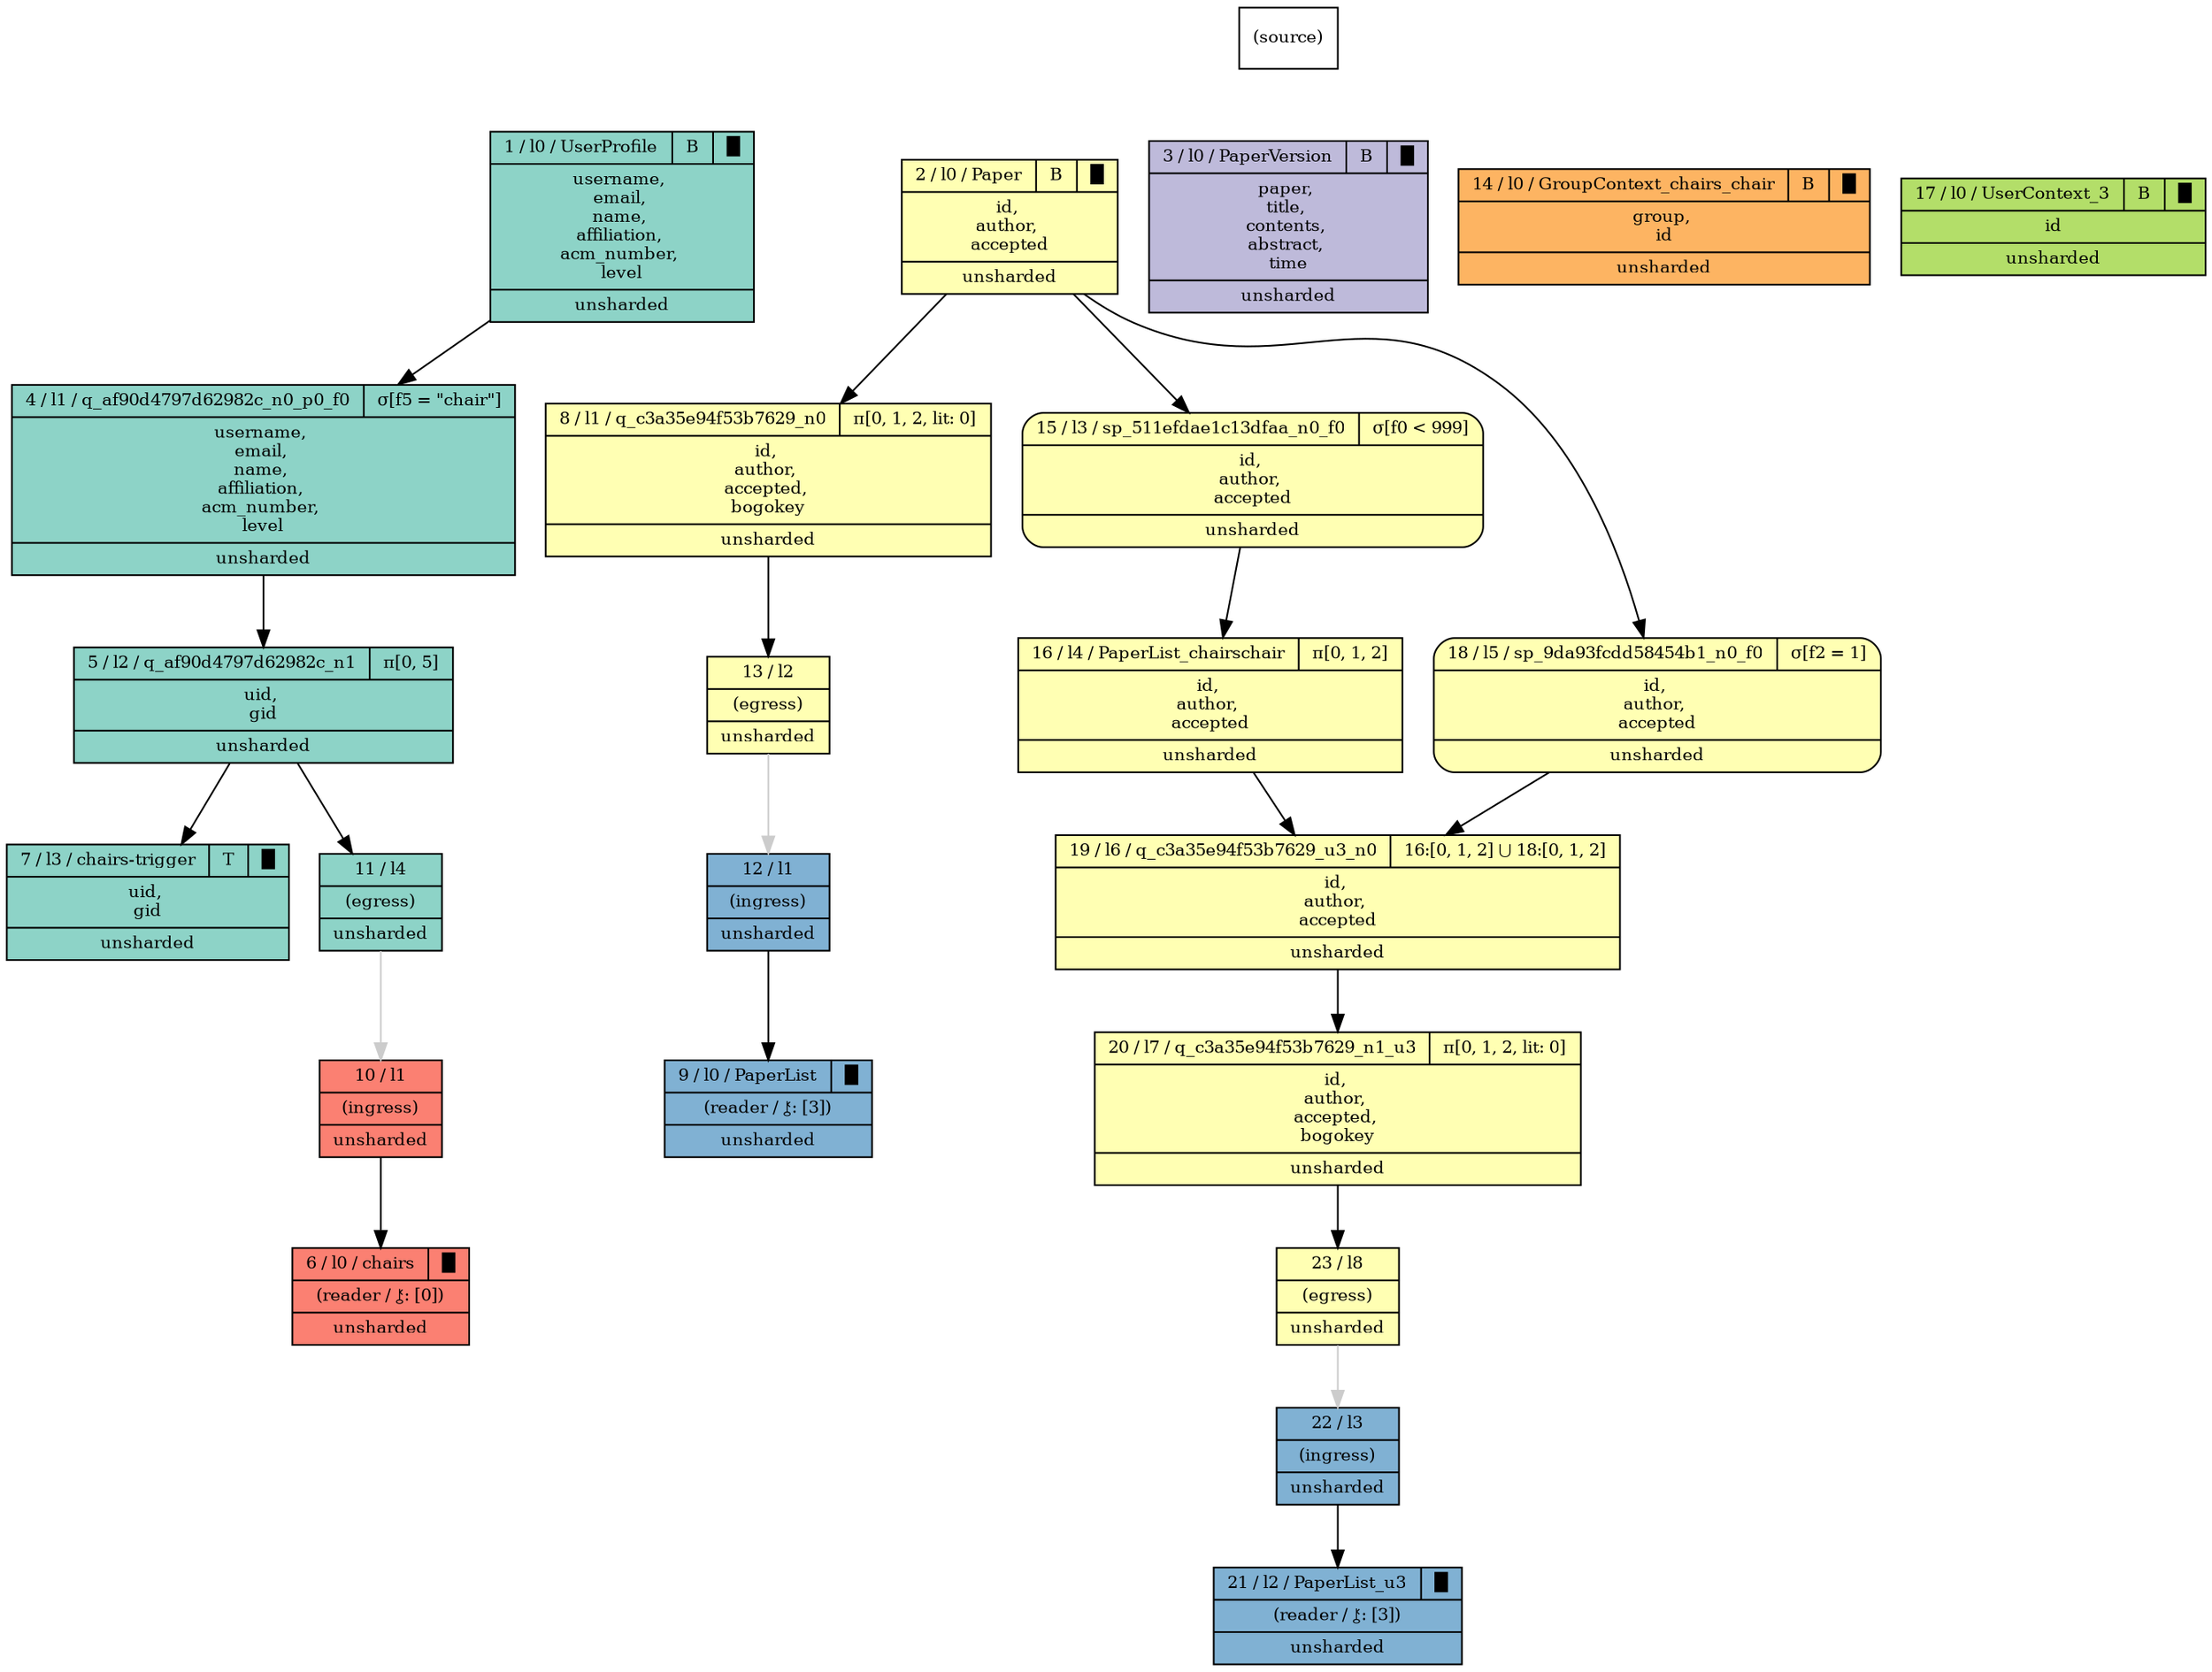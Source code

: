 digraph {{
    node [shape=record, fontsize=10]
    n0 [style="filled", fillcolor=white, label="(source)"]
    n1 [style="filled", fillcolor="/set312/1", label="{ { 1 / l0 / UserProfile | B | █ } | username, \nemail, \nname, \naffiliation, \nacm_number, \nlevel | unsharded }"]
    n2 [style="filled", fillcolor="/set312/2", label="{ { 2 / l0 / Paper | B | █ } | id, \nauthor, \naccepted | unsharded }"]
    n3 [style="filled", fillcolor="/set312/3", label="{ { 3 / l0 / PaperVersion | B | █ } | paper, \ntitle, \ncontents, \nabstract, \ntime | unsharded }"]
    n4 [style="filled", fillcolor="/set312/1", label="{{ 4 / l1 / q_af90d4797d62982c_n0_p0_f0 | σ[f5 = \"chair\"]  } | username, \nemail, \nname, \naffiliation, \nacm_number, \nlevel | unsharded }"]
    n5 [style="filled", fillcolor="/set312/1", label="{{ 5 / l2 / q_af90d4797d62982c_n1 | π[0, 5]  } | uid, \ngid | unsharded }"]
    n6 [style="filled", fillcolor="/set312/4", label="{ { 6 / l0 / chairs | █ } | (reader / ⚷: [0]) | unsharded }"]
    n7 [style="filled", fillcolor="/set312/1", label="{{ 7 / l3 / chairs-trigger | T | █ } | uid, \ngid | unsharded }"]
    n8 [style="filled", fillcolor="/set312/2", label="{{ 8 / l1 / q_c3a35e94f53b7629_n0 | π[0, 1, 2, lit: 0]  } | id, \nauthor, \naccepted, \nbogokey | unsharded }"]
    n9 [style="filled", fillcolor="/set312/5", label="{ { 9 / l0 / PaperList | █ } | (reader / ⚷: [3]) | unsharded }"]
    n10 [style="filled", fillcolor="/set312/4", label="{ { 10 / l1  } | (ingress) | unsharded }"]
    n11 [style="filled", fillcolor="/set312/1", label="{ 11 / l4 | (egress) | unsharded }"]
    n12 [style="filled", fillcolor="/set312/5", label="{ { 12 / l1  } | (ingress) | unsharded }"]
    n13 [style="filled", fillcolor="/set312/2", label="{ 13 / l2 | (egress) | unsharded }"]
    n14 [style="filled", fillcolor="/set312/6", label="{ { 14 / l0 / GroupContext_chairs_chair | B | █ } | group, \nid | unsharded }"]
    n15 [style="filled,rounded", fillcolor="/set312/2", label="{{ 15 / l3 / sp_511efdae1c13dfaa_n0_f0 | σ[f0 \< 999]  } | id, \nauthor, \naccepted | unsharded }"]
    n16 [style="filled", fillcolor="/set312/2", label="{{ 16 / l4 / PaperList_chairschair | π[0, 1, 2]  } | id, \nauthor, \naccepted | unsharded }"]
    n17 [style="filled", fillcolor="/set312/7", label="{ { 17 / l0 / UserContext_3 | B | █ } | id | unsharded }"]
    n18 [style="filled,rounded", fillcolor="/set312/2", label="{{ 18 / l5 / sp_9da93fcdd58454b1_n0_f0 | σ[f2 = 1]  } | id, \nauthor, \naccepted | unsharded }"]
    n19 [style="filled", fillcolor="/set312/2", label="{{ 19 / l6 / q_c3a35e94f53b7629_u3_n0 | 16:[0, 1, 2] ⋃ 18:[0, 1, 2]  } | id, \nauthor, \naccepted | unsharded }"]
    n20 [style="filled", fillcolor="/set312/2", label="{{ 20 / l7 / q_c3a35e94f53b7629_n1_u3 | π[0, 1, 2, lit: 0]  } | id, \nauthor, \naccepted, \nbogokey | unsharded }"]
    n21 [style="filled", fillcolor="/set312/5", label="{ { 21 / l2 / PaperList_u3 | █ } | (reader / ⚷: [3]) | unsharded }"]
    n22 [style="filled", fillcolor="/set312/5", label="{ { 22 / l3  } | (ingress) | unsharded }"]
    n23 [style="filled", fillcolor="/set312/2", label="{ 23 / l8 | (egress) | unsharded }"]
    n0 -> n1 [ style=invis ]
    n0 -> n2 [ style=invis ]
    n0 -> n3 [ style=invis ]
    n1 -> n4 [  ]
    n4 -> n5 [  ]
    n5 -> n11 [  ]
    n5 -> n7 [  ]
    n2 -> n8 [  ]
    n8 -> n13 [  ]
    n10 -> n6 [  ]
    n11 -> n10 [ color="#CCCCCC" ]
    n12 -> n9 [  ]
    n13 -> n12 [ color="#CCCCCC" ]
    n0 -> n14 [ style=invis ]
    n2 -> n15 [  ]
    n15 -> n16 [  ]
    n0 -> n17 [ style=invis ]
    n2 -> n18 [  ]
    n18 -> n19 [  ]
    n16 -> n19 [  ]
    n19 -> n20 [  ]
    n20 -> n23 [  ]
    n22 -> n21 [  ]
    n23 -> n22 [ color="#CCCCCC" ]
}}